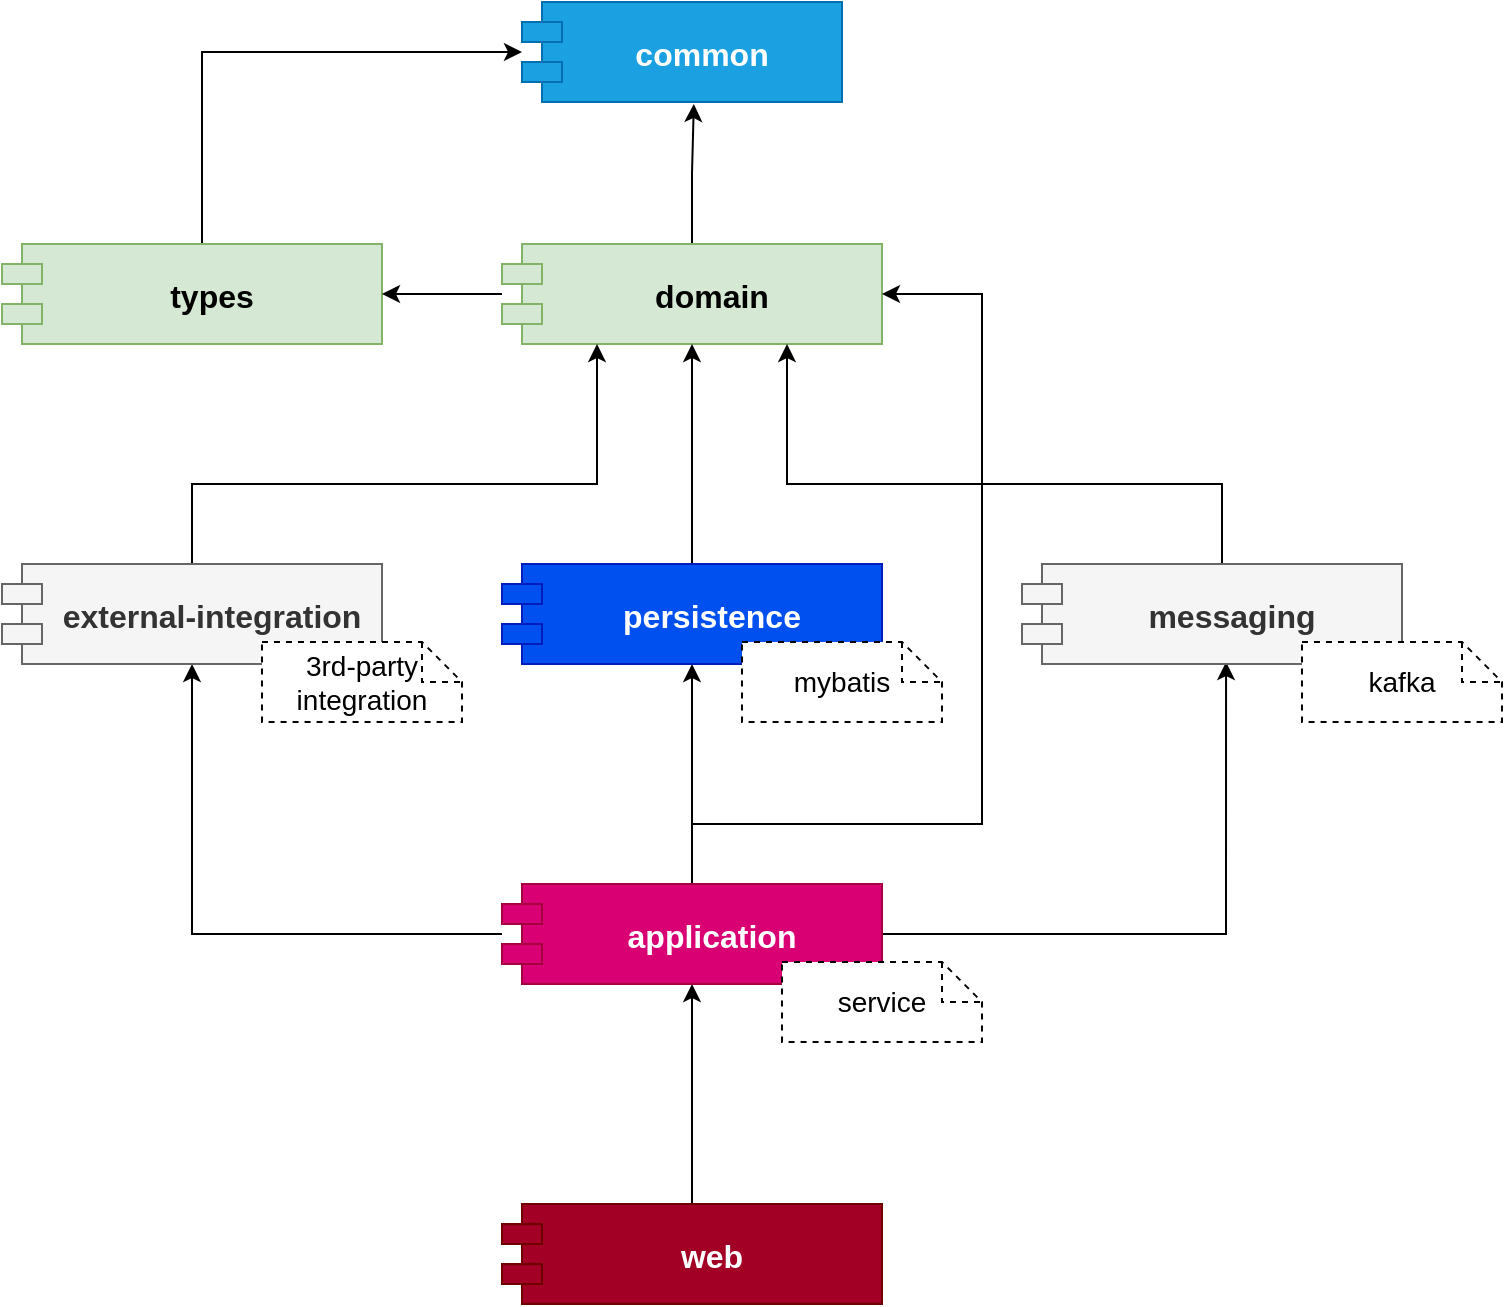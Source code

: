 <mxfile version="14.2.9" type="github">
  <diagram name="Page-1" id="58cdce13-f638-feb5-8d6f-7d28b1aa9fa0">
    <mxGraphModel dx="1422" dy="794" grid="1" gridSize="10" guides="1" tooltips="1" connect="1" arrows="1" fold="1" page="1" pageScale="1" pageWidth="1100" pageHeight="850" background="#ffffff" math="0" shadow="0">
      <root>
        <mxCell id="0" />
        <mxCell id="1" parent="0" />
        <mxCell id="1ASNzBmxT0uugiNgqJaq-3" value="common" style="shape=module;align=left;spacingLeft=20;align=center;verticalAlign=middle;fontStyle=1;fontSize=16;fillColor=#1ba1e2;strokeColor=#006EAF;fontColor=#ffffff;" vertex="1" parent="1">
          <mxGeometry x="480" y="50" width="160" height="50" as="geometry" />
        </mxCell>
        <mxCell id="1ASNzBmxT0uugiNgqJaq-25" style="edgeStyle=orthogonalEdgeStyle;rounded=0;orthogonalLoop=1;jettySize=auto;html=1;fontSize=16;" edge="1" parent="1" source="1ASNzBmxT0uugiNgqJaq-4" target="1ASNzBmxT0uugiNgqJaq-3">
          <mxGeometry relative="1" as="geometry">
            <Array as="points">
              <mxPoint x="320" y="75" />
            </Array>
          </mxGeometry>
        </mxCell>
        <mxCell id="1ASNzBmxT0uugiNgqJaq-4" value="types" style="shape=module;align=left;spacingLeft=20;align=center;verticalAlign=middle;fontStyle=1;fontSize=16;fillColor=#d5e8d4;strokeColor=#82b366;" vertex="1" parent="1">
          <mxGeometry x="220" y="171" width="190" height="50" as="geometry" />
        </mxCell>
        <mxCell id="1ASNzBmxT0uugiNgqJaq-13" style="edgeStyle=orthogonalEdgeStyle;rounded=0;orthogonalLoop=1;jettySize=auto;html=1;entryX=0.537;entryY=1.02;entryDx=0;entryDy=0;entryPerimeter=0;fontSize=16;" edge="1" parent="1" source="1ASNzBmxT0uugiNgqJaq-5" target="1ASNzBmxT0uugiNgqJaq-3">
          <mxGeometry relative="1" as="geometry" />
        </mxCell>
        <mxCell id="1ASNzBmxT0uugiNgqJaq-16" style="edgeStyle=orthogonalEdgeStyle;rounded=0;orthogonalLoop=1;jettySize=auto;html=1;entryX=1;entryY=0.5;entryDx=0;entryDy=0;fontSize=16;" edge="1" parent="1" source="1ASNzBmxT0uugiNgqJaq-5" target="1ASNzBmxT0uugiNgqJaq-4">
          <mxGeometry relative="1" as="geometry" />
        </mxCell>
        <mxCell id="1ASNzBmxT0uugiNgqJaq-5" value="domain" style="shape=module;align=left;spacingLeft=20;align=center;verticalAlign=middle;fontStyle=1;fontSize=16;fillColor=#d5e8d4;strokeColor=#82b366;" vertex="1" parent="1">
          <mxGeometry x="470" y="171" width="190" height="50" as="geometry" />
        </mxCell>
        <mxCell id="1ASNzBmxT0uugiNgqJaq-24" style="edgeStyle=orthogonalEdgeStyle;rounded=0;orthogonalLoop=1;jettySize=auto;html=1;entryX=0.5;entryY=1;entryDx=0;entryDy=0;fontSize=16;" edge="1" parent="1" source="1ASNzBmxT0uugiNgqJaq-6" target="1ASNzBmxT0uugiNgqJaq-7">
          <mxGeometry relative="1" as="geometry" />
        </mxCell>
        <mxCell id="1ASNzBmxT0uugiNgqJaq-6" value="web" style="shape=module;align=left;spacingLeft=20;align=center;verticalAlign=middle;fontStyle=1;fontSize=16;fillColor=#a20025;strokeColor=#6F0000;fontColor=#ffffff;" vertex="1" parent="1">
          <mxGeometry x="470" y="651" width="190" height="50" as="geometry" />
        </mxCell>
        <mxCell id="1ASNzBmxT0uugiNgqJaq-20" style="edgeStyle=orthogonalEdgeStyle;rounded=0;orthogonalLoop=1;jettySize=auto;html=1;entryX=0.5;entryY=1;entryDx=0;entryDy=0;fontSize=16;" edge="1" parent="1" source="1ASNzBmxT0uugiNgqJaq-7" target="1ASNzBmxT0uugiNgqJaq-8">
          <mxGeometry relative="1" as="geometry" />
        </mxCell>
        <mxCell id="1ASNzBmxT0uugiNgqJaq-21" style="edgeStyle=orthogonalEdgeStyle;rounded=0;orthogonalLoop=1;jettySize=auto;html=1;entryX=0.537;entryY=0.98;entryDx=0;entryDy=0;entryPerimeter=0;fontSize=16;" edge="1" parent="1" source="1ASNzBmxT0uugiNgqJaq-7" target="1ASNzBmxT0uugiNgqJaq-9">
          <mxGeometry relative="1" as="geometry" />
        </mxCell>
        <mxCell id="1ASNzBmxT0uugiNgqJaq-22" style="edgeStyle=orthogonalEdgeStyle;rounded=0;orthogonalLoop=1;jettySize=auto;html=1;entryX=0.5;entryY=1;entryDx=0;entryDy=0;fontSize=16;" edge="1" parent="1" source="1ASNzBmxT0uugiNgqJaq-7" target="1ASNzBmxT0uugiNgqJaq-10">
          <mxGeometry relative="1" as="geometry" />
        </mxCell>
        <mxCell id="1ASNzBmxT0uugiNgqJaq-23" style="edgeStyle=orthogonalEdgeStyle;rounded=0;orthogonalLoop=1;jettySize=auto;html=1;entryX=1;entryY=0.5;entryDx=0;entryDy=0;fontSize=16;" edge="1" parent="1" source="1ASNzBmxT0uugiNgqJaq-7" target="1ASNzBmxT0uugiNgqJaq-5">
          <mxGeometry relative="1" as="geometry">
            <Array as="points">
              <mxPoint x="565" y="461" />
              <mxPoint x="710" y="461" />
              <mxPoint x="710" y="196" />
            </Array>
          </mxGeometry>
        </mxCell>
        <mxCell id="1ASNzBmxT0uugiNgqJaq-7" value="application" style="shape=module;align=left;spacingLeft=20;align=center;verticalAlign=middle;fontStyle=1;fontSize=16;fillColor=#d80073;strokeColor=#A50040;fontColor=#ffffff;" vertex="1" parent="1">
          <mxGeometry x="470" y="491" width="190" height="50" as="geometry" />
        </mxCell>
        <mxCell id="1ASNzBmxT0uugiNgqJaq-14" style="edgeStyle=orthogonalEdgeStyle;rounded=0;orthogonalLoop=1;jettySize=auto;html=1;entryX=0.5;entryY=1;entryDx=0;entryDy=0;fontSize=16;" edge="1" parent="1" source="1ASNzBmxT0uugiNgqJaq-8" target="1ASNzBmxT0uugiNgqJaq-5">
          <mxGeometry relative="1" as="geometry" />
        </mxCell>
        <mxCell id="1ASNzBmxT0uugiNgqJaq-8" value="persistence" style="shape=module;align=left;spacingLeft=20;align=center;verticalAlign=middle;fontStyle=1;fontSize=16;fillColor=#0050ef;strokeColor=#001DBC;fontColor=#ffffff;" vertex="1" parent="1">
          <mxGeometry x="470" y="331" width="190" height="50" as="geometry" />
        </mxCell>
        <mxCell id="1ASNzBmxT0uugiNgqJaq-19" style="edgeStyle=orthogonalEdgeStyle;rounded=0;orthogonalLoop=1;jettySize=auto;html=1;entryX=0.75;entryY=1;entryDx=0;entryDy=0;fontSize=16;" edge="1" parent="1" source="1ASNzBmxT0uugiNgqJaq-9" target="1ASNzBmxT0uugiNgqJaq-5">
          <mxGeometry relative="1" as="geometry">
            <Array as="points">
              <mxPoint x="830" y="291" />
              <mxPoint x="613" y="291" />
            </Array>
          </mxGeometry>
        </mxCell>
        <mxCell id="1ASNzBmxT0uugiNgqJaq-9" value="messaging" style="shape=module;align=left;spacingLeft=20;align=center;verticalAlign=middle;fontStyle=1;fontSize=16;fillColor=#f5f5f5;strokeColor=#666666;fontColor=#333333;" vertex="1" parent="1">
          <mxGeometry x="730" y="331" width="190" height="50" as="geometry" />
        </mxCell>
        <mxCell id="1ASNzBmxT0uugiNgqJaq-18" style="edgeStyle=orthogonalEdgeStyle;rounded=0;orthogonalLoop=1;jettySize=auto;html=1;entryX=0.25;entryY=1;entryDx=0;entryDy=0;fontSize=16;" edge="1" parent="1" source="1ASNzBmxT0uugiNgqJaq-10" target="1ASNzBmxT0uugiNgqJaq-5">
          <mxGeometry relative="1" as="geometry">
            <Array as="points">
              <mxPoint x="315" y="291" />
              <mxPoint x="518" y="291" />
            </Array>
          </mxGeometry>
        </mxCell>
        <mxCell id="1ASNzBmxT0uugiNgqJaq-10" value="external-integration" style="shape=module;align=left;spacingLeft=20;align=center;verticalAlign=middle;fontStyle=1;fontSize=16;fillColor=#f5f5f5;strokeColor=#666666;fontColor=#333333;" vertex="1" parent="1">
          <mxGeometry x="220" y="331" width="190" height="50" as="geometry" />
        </mxCell>
        <mxCell id="1ASNzBmxT0uugiNgqJaq-27" value="service" style="shape=note;size=20;whiteSpace=wrap;html=1;fontSize=14;dashed=1;" vertex="1" parent="1">
          <mxGeometry x="610" y="530" width="100" height="40" as="geometry" />
        </mxCell>
        <mxCell id="1ASNzBmxT0uugiNgqJaq-29" value="kafka" style="shape=note;size=20;whiteSpace=wrap;html=1;fontSize=14;dashed=1;" vertex="1" parent="1">
          <mxGeometry x="870" y="370" width="100" height="40" as="geometry" />
        </mxCell>
        <mxCell id="1ASNzBmxT0uugiNgqJaq-30" value="3rd-party integration" style="shape=note;size=20;whiteSpace=wrap;html=1;fontSize=14;dashed=1;" vertex="1" parent="1">
          <mxGeometry x="350" y="370" width="100" height="40" as="geometry" />
        </mxCell>
        <mxCell id="1ASNzBmxT0uugiNgqJaq-31" value="mybatis" style="shape=note;size=20;whiteSpace=wrap;html=1;fontSize=14;dashed=1;" vertex="1" parent="1">
          <mxGeometry x="590" y="370" width="100" height="40" as="geometry" />
        </mxCell>
      </root>
    </mxGraphModel>
  </diagram>
</mxfile>
